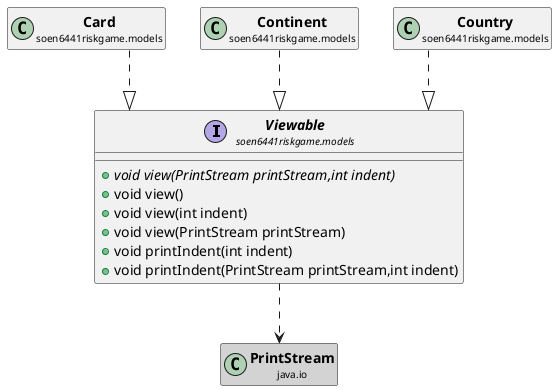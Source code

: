 @startuml

skinparam svgLinkTarget _parent
skinparam linetype ortho
set namespaceSeparator none
interface "<b><size:14>Viewable</b>\n<size:10>soen6441riskgame.models" as soen6441riskgame.models.Viewable  [[../../soen6441riskgame/models/Viewable.html{soen6441riskgame.models.Viewable}]] {
{abstract} +void view(PrintStream printStream,int indent)
+void view()
+void view(int indent)
+void view(PrintStream printStream)
+void printIndent(int indent)
+void printIndent(PrintStream printStream,int indent)
}


class "<b><size:14>Card</b>\n<size:10>soen6441riskgame.models" as soen6441riskgame.models.Card  [[../../soen6441riskgame/models/Card.html{soen6441riskgame.models.Card}]] {
}

hide soen6441riskgame.models.Card fields
hide soen6441riskgame.models.Card methods

soen6441riskgame.models.Card ..|> soen6441riskgame.models.Viewable

class "<b><size:14>Continent</b>\n<size:10>soen6441riskgame.models" as soen6441riskgame.models.Continent  [[../../soen6441riskgame/models/Continent.html{soen6441riskgame.models.Continent}]] {
}

hide soen6441riskgame.models.Continent fields
hide soen6441riskgame.models.Continent methods

soen6441riskgame.models.Continent ..|> soen6441riskgame.models.Viewable

class "<b><size:14>Country</b>\n<size:10>soen6441riskgame.models" as soen6441riskgame.models.Country  [[../../soen6441riskgame/models/Country.html{soen6441riskgame.models.Country}]] {
}

hide soen6441riskgame.models.Country fields
hide soen6441riskgame.models.Country methods

soen6441riskgame.models.Country ..|> soen6441riskgame.models.Viewable

class "<b><size:14>PrintStream</b>\n<size:10>java.io" as java.io.PrintStream  #lightgrey {
}

hide java.io.PrintStream fields
hide java.io.PrintStream methods

soen6441riskgame.models.Viewable ..> java.io.PrintStream


@enduml

